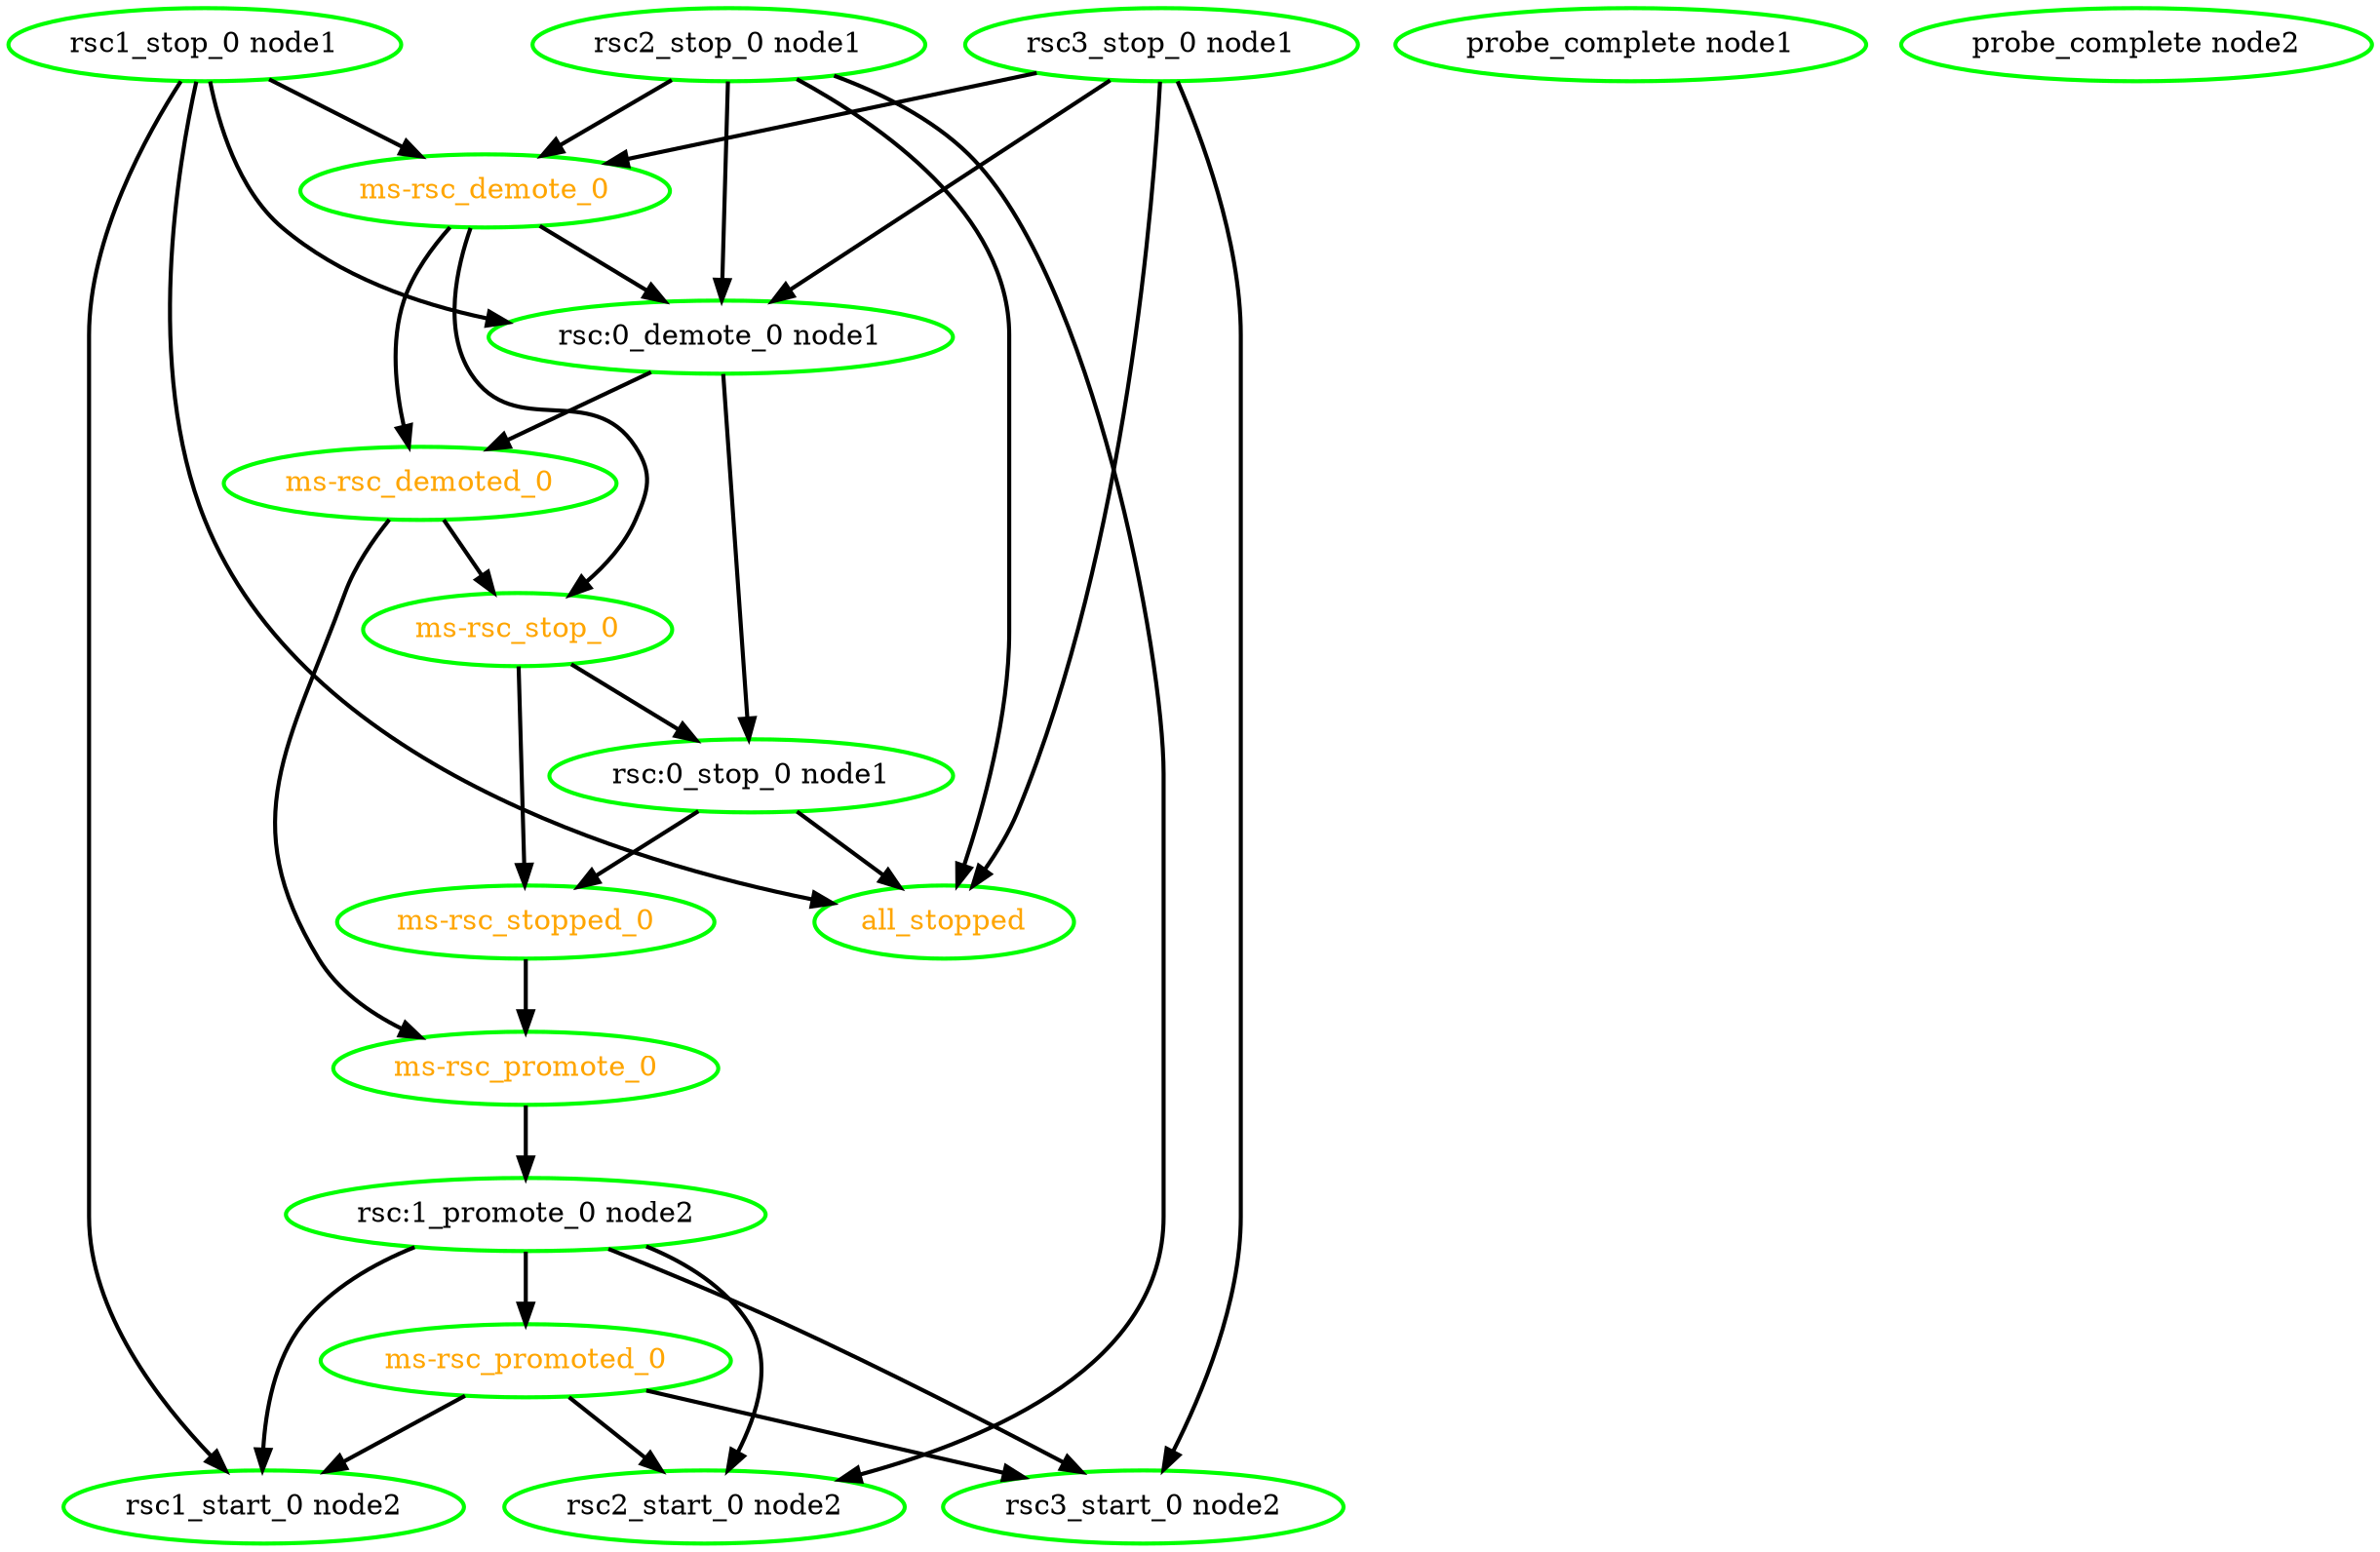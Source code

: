 digraph "g" {
"all_stopped" [ style=bold color="green" fontcolor="orange"  ]
"ms-rsc_demote_0" -> "ms-rsc_demoted_0" [ style = bold]
"ms-rsc_demote_0" -> "ms-rsc_stop_0" [ style = bold]
"ms-rsc_demote_0" -> "rsc:0_demote_0 node1" [ style = bold]
"ms-rsc_demote_0" [ style=bold color="green" fontcolor="orange"  ]
"ms-rsc_demoted_0" -> "ms-rsc_promote_0" [ style = bold]
"ms-rsc_demoted_0" -> "ms-rsc_stop_0" [ style = bold]
"ms-rsc_demoted_0" [ style=bold color="green" fontcolor="orange"  ]
"ms-rsc_promote_0" -> "rsc:1_promote_0 node2" [ style = bold]
"ms-rsc_promote_0" [ style=bold color="green" fontcolor="orange"  ]
"ms-rsc_promoted_0" -> "rsc1_start_0 node2" [ style = bold]
"ms-rsc_promoted_0" -> "rsc2_start_0 node2" [ style = bold]
"ms-rsc_promoted_0" -> "rsc3_start_0 node2" [ style = bold]
"ms-rsc_promoted_0" [ style=bold color="green" fontcolor="orange"  ]
"ms-rsc_stop_0" -> "ms-rsc_stopped_0" [ style = bold]
"ms-rsc_stop_0" -> "rsc:0_stop_0 node1" [ style = bold]
"ms-rsc_stop_0" [ style=bold color="green" fontcolor="orange"  ]
"ms-rsc_stopped_0" -> "ms-rsc_promote_0" [ style = bold]
"ms-rsc_stopped_0" [ style=bold color="green" fontcolor="orange"  ]
"probe_complete node1" [ style=bold color="green" fontcolor="black"  ]
"probe_complete node2" [ style=bold color="green" fontcolor="black"  ]
"rsc1_start_0 node2" [ style=bold color="green" fontcolor="black"  ]
"rsc1_stop_0 node1" -> "all_stopped" [ style = bold]
"rsc1_stop_0 node1" -> "ms-rsc_demote_0" [ style = bold]
"rsc1_stop_0 node1" -> "rsc1_start_0 node2" [ style = bold]
"rsc1_stop_0 node1" -> "rsc:0_demote_0 node1" [ style = bold]
"rsc1_stop_0 node1" [ style=bold color="green" fontcolor="black"  ]
"rsc2_start_0 node2" [ style=bold color="green" fontcolor="black"  ]
"rsc2_stop_0 node1" -> "all_stopped" [ style = bold]
"rsc2_stop_0 node1" -> "ms-rsc_demote_0" [ style = bold]
"rsc2_stop_0 node1" -> "rsc2_start_0 node2" [ style = bold]
"rsc2_stop_0 node1" -> "rsc:0_demote_0 node1" [ style = bold]
"rsc2_stop_0 node1" [ style=bold color="green" fontcolor="black"  ]
"rsc3_start_0 node2" [ style=bold color="green" fontcolor="black"  ]
"rsc3_stop_0 node1" -> "all_stopped" [ style = bold]
"rsc3_stop_0 node1" -> "ms-rsc_demote_0" [ style = bold]
"rsc3_stop_0 node1" -> "rsc3_start_0 node2" [ style = bold]
"rsc3_stop_0 node1" -> "rsc:0_demote_0 node1" [ style = bold]
"rsc3_stop_0 node1" [ style=bold color="green" fontcolor="black"  ]
"rsc:0_demote_0 node1" -> "ms-rsc_demoted_0" [ style = bold]
"rsc:0_demote_0 node1" -> "rsc:0_stop_0 node1" [ style = bold]
"rsc:0_demote_0 node1" [ style=bold color="green" fontcolor="black"  ]
"rsc:0_stop_0 node1" -> "all_stopped" [ style = bold]
"rsc:0_stop_0 node1" -> "ms-rsc_stopped_0" [ style = bold]
"rsc:0_stop_0 node1" [ style=bold color="green" fontcolor="black"  ]
"rsc:1_promote_0 node2" -> "ms-rsc_promoted_0" [ style = bold]
"rsc:1_promote_0 node2" -> "rsc1_start_0 node2" [ style = bold]
"rsc:1_promote_0 node2" -> "rsc2_start_0 node2" [ style = bold]
"rsc:1_promote_0 node2" -> "rsc3_start_0 node2" [ style = bold]
"rsc:1_promote_0 node2" [ style=bold color="green" fontcolor="black"  ]
}
